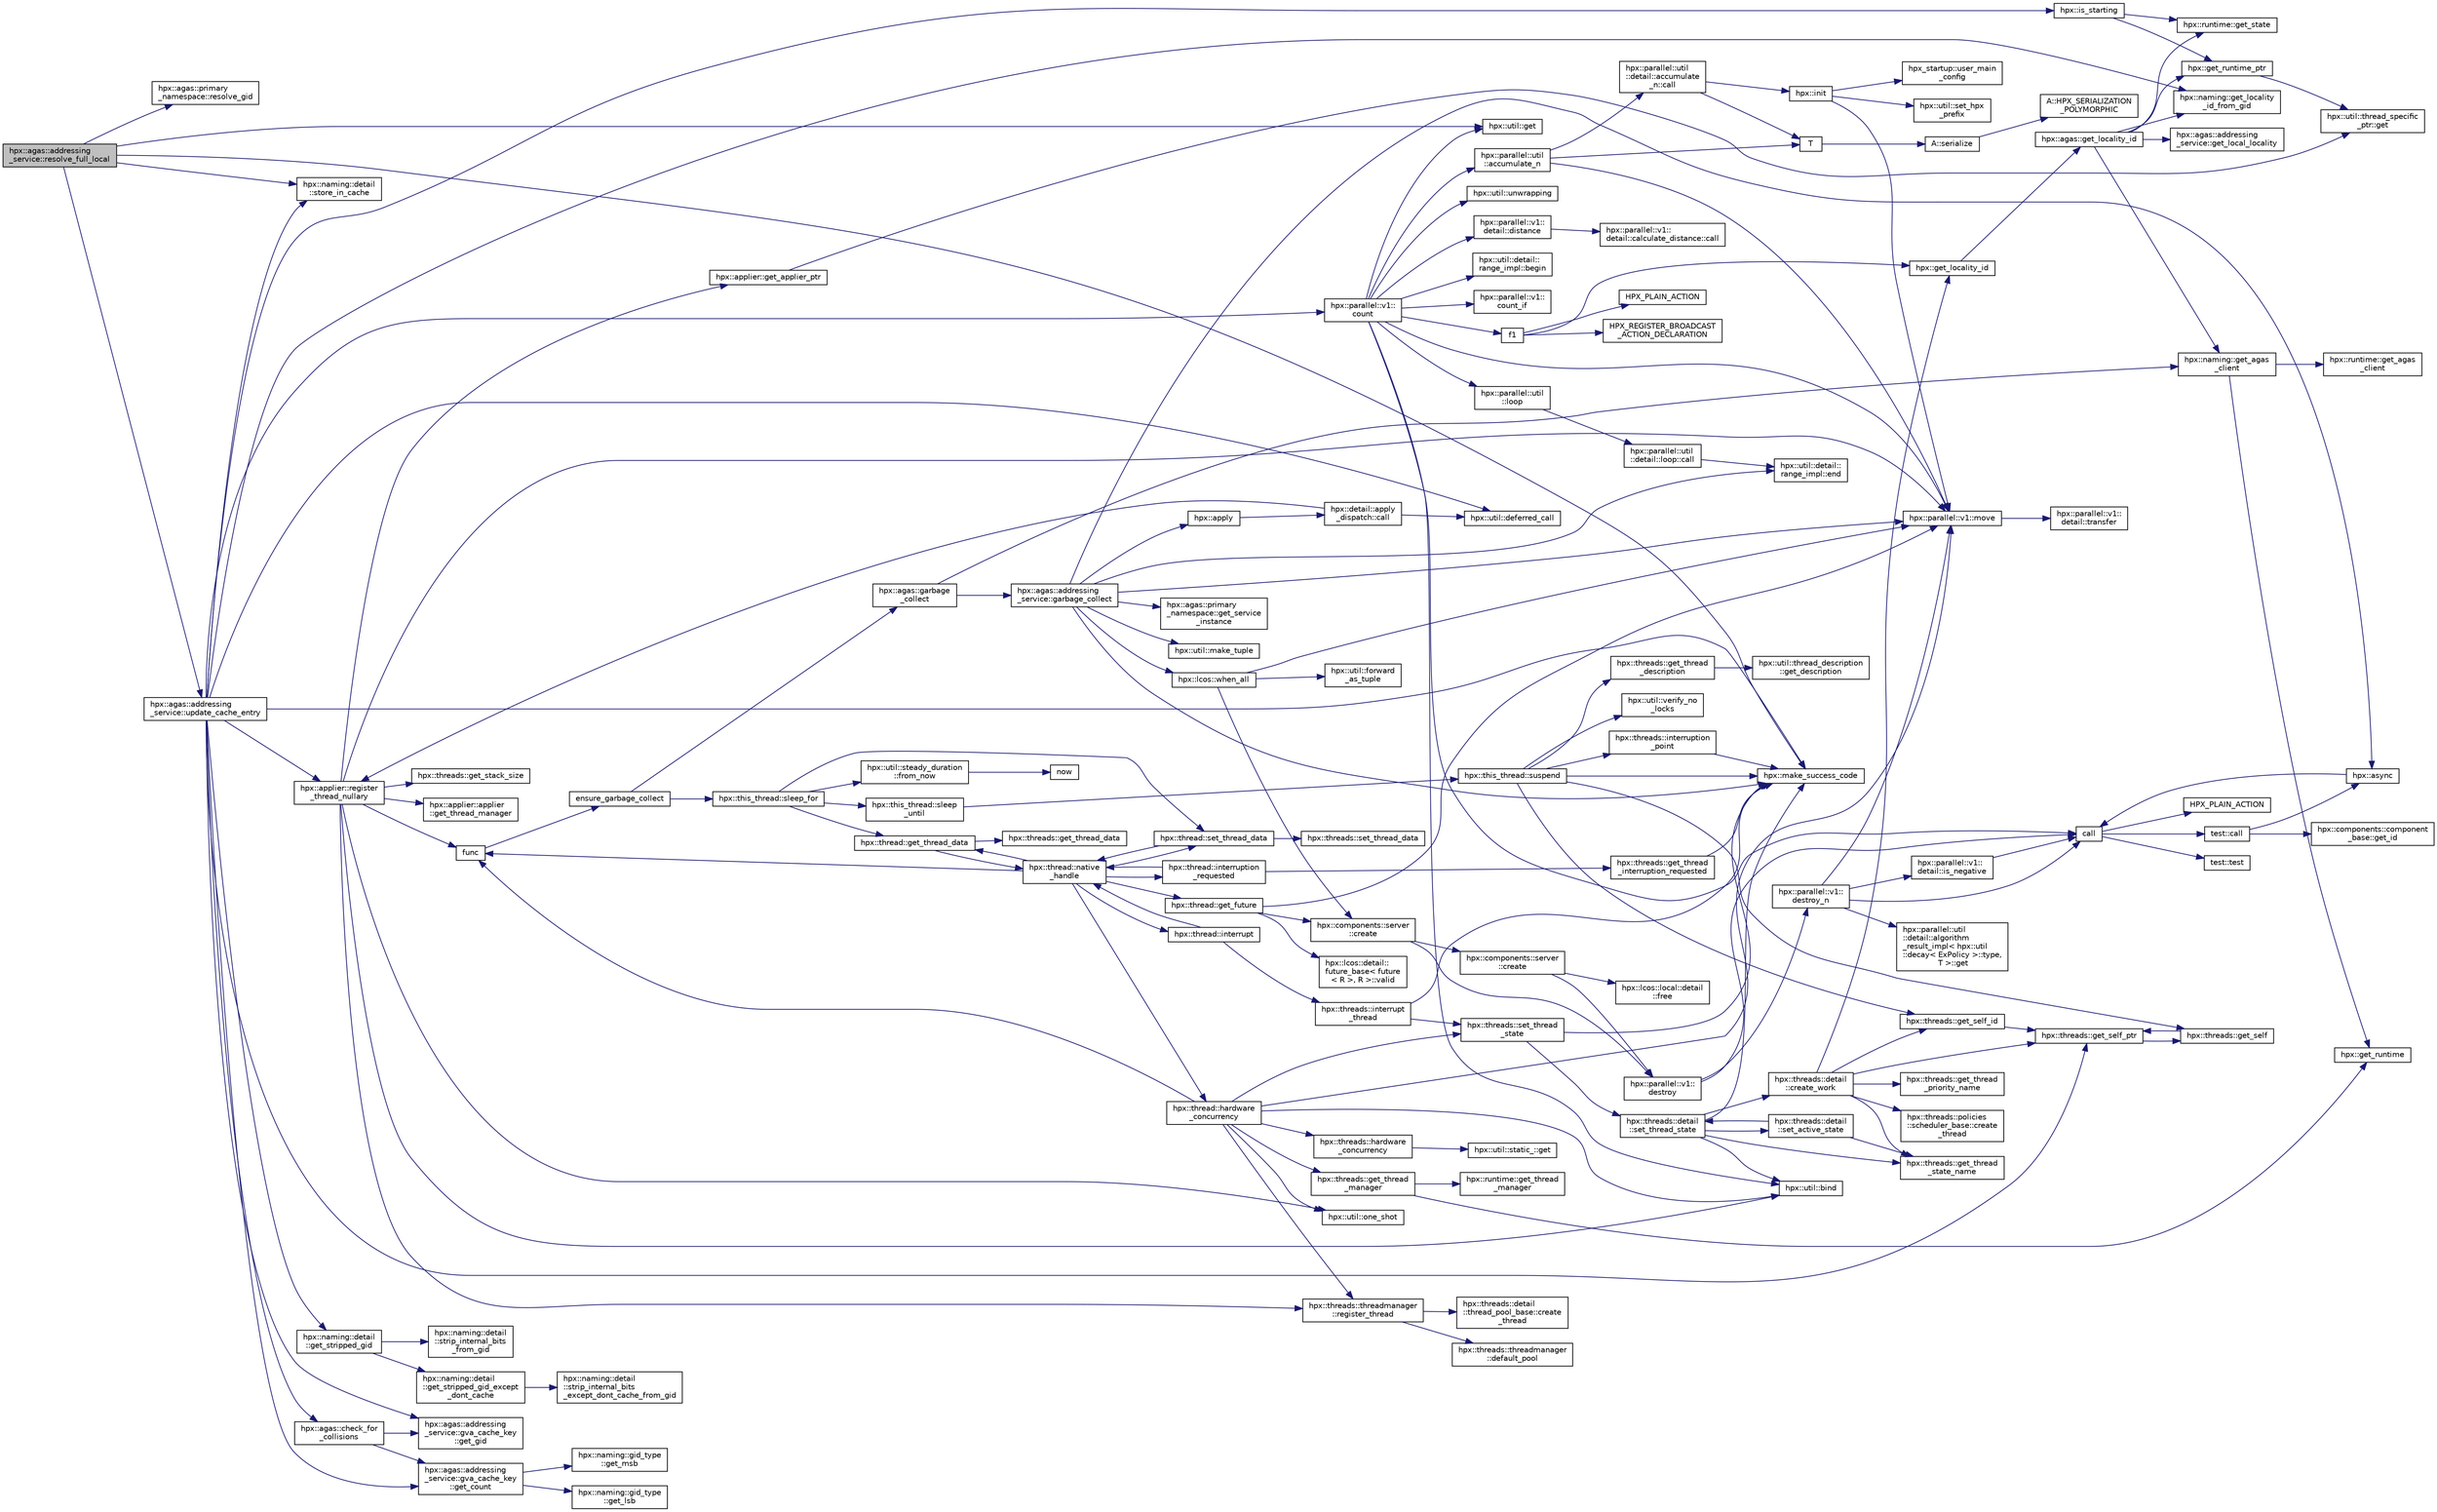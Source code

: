 digraph "hpx::agas::addressing_service::resolve_full_local"
{
  edge [fontname="Helvetica",fontsize="10",labelfontname="Helvetica",labelfontsize="10"];
  node [fontname="Helvetica",fontsize="10",shape=record];
  rankdir="LR";
  Node6399 [label="hpx::agas::addressing\l_service::resolve_full_local",height=0.2,width=0.4,color="black", fillcolor="grey75", style="filled", fontcolor="black"];
  Node6399 -> Node6400 [color="midnightblue",fontsize="10",style="solid",fontname="Helvetica"];
  Node6400 [label="hpx::agas::primary\l_namespace::resolve_gid",height=0.2,width=0.4,color="black", fillcolor="white", style="filled",URL="$d1/d43/structhpx_1_1agas_1_1primary__namespace.html#adf02df0eabaa7558c75afaff8dd671b6"];
  Node6399 -> Node6401 [color="midnightblue",fontsize="10",style="solid",fontname="Helvetica"];
  Node6401 [label="hpx::util::get",height=0.2,width=0.4,color="black", fillcolor="white", style="filled",URL="$df/dad/namespacehpx_1_1util.html#a5cbd3c41f03f4d4acaedaa4777e3cc02"];
  Node6399 -> Node6402 [color="midnightblue",fontsize="10",style="solid",fontname="Helvetica"];
  Node6402 [label="hpx::naming::detail\l::store_in_cache",height=0.2,width=0.4,color="black", fillcolor="white", style="filled",URL="$d5/d18/namespacehpx_1_1naming_1_1detail.html#a58e1ddcbd72ed4042377e11f32abf3fa"];
  Node6399 -> Node6403 [color="midnightblue",fontsize="10",style="solid",fontname="Helvetica"];
  Node6403 [label="hpx::agas::addressing\l_service::update_cache_entry",height=0.2,width=0.4,color="black", fillcolor="white", style="filled",URL="$db/d58/structhpx_1_1agas_1_1addressing__service.html#ab49f7530592fc5c804c94720b8ffd61d"];
  Node6403 -> Node6404 [color="midnightblue",fontsize="10",style="solid",fontname="Helvetica"];
  Node6404 [label="hpx::make_success_code",height=0.2,width=0.4,color="black", fillcolor="white", style="filled",URL="$d8/d83/namespacehpx.html#a0e8512a8f49e2a6c8185061181419d8f",tooltip="Returns error_code(hpx::success, \"success\", mode). "];
  Node6403 -> Node6402 [color="midnightblue",fontsize="10",style="solid",fontname="Helvetica"];
  Node6403 -> Node6405 [color="midnightblue",fontsize="10",style="solid",fontname="Helvetica"];
  Node6405 [label="hpx::naming::detail\l::get_stripped_gid",height=0.2,width=0.4,color="black", fillcolor="white", style="filled",URL="$d5/d18/namespacehpx_1_1naming_1_1detail.html#ad3a849cb7ebd5dccf9aefadccc21dd89"];
  Node6405 -> Node6406 [color="midnightblue",fontsize="10",style="solid",fontname="Helvetica"];
  Node6406 [label="hpx::naming::detail\l::strip_internal_bits\l_from_gid",height=0.2,width=0.4,color="black", fillcolor="white", style="filled",URL="$d5/d18/namespacehpx_1_1naming_1_1detail.html#a95cca4d4bc82a9da3e804b225b03dfaf"];
  Node6405 -> Node6407 [color="midnightblue",fontsize="10",style="solid",fontname="Helvetica"];
  Node6407 [label="hpx::naming::detail\l::get_stripped_gid_except\l_dont_cache",height=0.2,width=0.4,color="black", fillcolor="white", style="filled",URL="$d5/d18/namespacehpx_1_1naming_1_1detail.html#a1ab848588112d0f7fac377a15692c9cc"];
  Node6407 -> Node6408 [color="midnightblue",fontsize="10",style="solid",fontname="Helvetica"];
  Node6408 [label="hpx::naming::detail\l::strip_internal_bits\l_except_dont_cache_from_gid",height=0.2,width=0.4,color="black", fillcolor="white", style="filled",URL="$d5/d18/namespacehpx_1_1naming_1_1detail.html#aabeb51a92376c6bfb9cf31bf9ff0c4cc"];
  Node6403 -> Node6409 [color="midnightblue",fontsize="10",style="solid",fontname="Helvetica"];
  Node6409 [label="hpx::naming::get_locality\l_id_from_gid",height=0.2,width=0.4,color="black", fillcolor="white", style="filled",URL="$d4/dc9/namespacehpx_1_1naming.html#a7fd43037784560bd04fda9b49e33529f"];
  Node6403 -> Node6410 [color="midnightblue",fontsize="10",style="solid",fontname="Helvetica"];
  Node6410 [label="hpx::threads::get_self_ptr",height=0.2,width=0.4,color="black", fillcolor="white", style="filled",URL="$d7/d28/namespacehpx_1_1threads.html#a22877ae347ad884cde3a51397dad6c53"];
  Node6410 -> Node6411 [color="midnightblue",fontsize="10",style="solid",fontname="Helvetica"];
  Node6411 [label="hpx::threads::get_self",height=0.2,width=0.4,color="black", fillcolor="white", style="filled",URL="$d7/d28/namespacehpx_1_1threads.html#a07daf4d6d29233f20d66d41ab7b5b8e8"];
  Node6411 -> Node6410 [color="midnightblue",fontsize="10",style="solid",fontname="Helvetica"];
  Node6403 -> Node6412 [color="midnightblue",fontsize="10",style="solid",fontname="Helvetica"];
  Node6412 [label="hpx::is_starting",height=0.2,width=0.4,color="black", fillcolor="white", style="filled",URL="$d8/d83/namespacehpx.html#ab3ff61647293cfe9b7c3060fee8445a5",tooltip="Test whether the runtime system is currently being started. "];
  Node6412 -> Node6413 [color="midnightblue",fontsize="10",style="solid",fontname="Helvetica"];
  Node6413 [label="hpx::get_runtime_ptr",height=0.2,width=0.4,color="black", fillcolor="white", style="filled",URL="$d8/d83/namespacehpx.html#af29daf2bb3e01b4d6495a1742b6cce64"];
  Node6413 -> Node6414 [color="midnightblue",fontsize="10",style="solid",fontname="Helvetica"];
  Node6414 [label="hpx::util::thread_specific\l_ptr::get",height=0.2,width=0.4,color="black", fillcolor="white", style="filled",URL="$d4/d4c/structhpx_1_1util_1_1thread__specific__ptr.html#a3b27d8520710478aa41d1f74206bdba9"];
  Node6412 -> Node6415 [color="midnightblue",fontsize="10",style="solid",fontname="Helvetica"];
  Node6415 [label="hpx::runtime::get_state",height=0.2,width=0.4,color="black", fillcolor="white", style="filled",URL="$d0/d7b/classhpx_1_1runtime.html#ab405f80e060dac95d624520f38b0524c"];
  Node6403 -> Node6416 [color="midnightblue",fontsize="10",style="solid",fontname="Helvetica"];
  Node6416 [label="hpx::applier::register\l_thread_nullary",height=0.2,width=0.4,color="black", fillcolor="white", style="filled",URL="$d8/dcb/namespacehpx_1_1applier.html#a401cd1145927e58d74d1eb52aaccd936"];
  Node6416 -> Node6417 [color="midnightblue",fontsize="10",style="solid",fontname="Helvetica"];
  Node6417 [label="hpx::applier::get_applier_ptr",height=0.2,width=0.4,color="black", fillcolor="white", style="filled",URL="$d8/dcb/namespacehpx_1_1applier.html#a617483cf2b77ad3a0aa428ade7b35299"];
  Node6417 -> Node6414 [color="midnightblue",fontsize="10",style="solid",fontname="Helvetica"];
  Node6416 -> Node6418 [color="midnightblue",fontsize="10",style="solid",fontname="Helvetica"];
  Node6418 [label="func",height=0.2,width=0.4,color="black", fillcolor="white", style="filled",URL="$d8/dfd/id__type__ref__counting__1032_8cpp.html#ab811b86ea5107ffb3351fcaa29d2c652"];
  Node6418 -> Node6419 [color="midnightblue",fontsize="10",style="solid",fontname="Helvetica"];
  Node6419 [label="ensure_garbage_collect",height=0.2,width=0.4,color="black", fillcolor="white", style="filled",URL="$d8/dfd/id__type__ref__counting__1032_8cpp.html#a5264b94bf7c262ac0e521fb290d476d5"];
  Node6419 -> Node6420 [color="midnightblue",fontsize="10",style="solid",fontname="Helvetica"];
  Node6420 [label="hpx::this_thread::sleep_for",height=0.2,width=0.4,color="black", fillcolor="white", style="filled",URL="$d9/d52/namespacehpx_1_1this__thread.html#afc042a5a5fa52eef2d1d177a343435cf"];
  Node6420 -> Node6421 [color="midnightblue",fontsize="10",style="solid",fontname="Helvetica"];
  Node6421 [label="hpx::this_thread::sleep\l_until",height=0.2,width=0.4,color="black", fillcolor="white", style="filled",URL="$d9/d52/namespacehpx_1_1this__thread.html#ae12a853980115b23ff0ab8ca06622658"];
  Node6421 -> Node6422 [color="midnightblue",fontsize="10",style="solid",fontname="Helvetica"];
  Node6422 [label="hpx::this_thread::suspend",height=0.2,width=0.4,color="black", fillcolor="white", style="filled",URL="$d9/d52/namespacehpx_1_1this__thread.html#aca220026fb3014c0881d129fe31c0073"];
  Node6422 -> Node6411 [color="midnightblue",fontsize="10",style="solid",fontname="Helvetica"];
  Node6422 -> Node6423 [color="midnightblue",fontsize="10",style="solid",fontname="Helvetica"];
  Node6423 [label="hpx::threads::get_self_id",height=0.2,width=0.4,color="black", fillcolor="white", style="filled",URL="$d7/d28/namespacehpx_1_1threads.html#afafe0f900b9fac3d4ed3c747625c1cfe"];
  Node6423 -> Node6410 [color="midnightblue",fontsize="10",style="solid",fontname="Helvetica"];
  Node6422 -> Node6424 [color="midnightblue",fontsize="10",style="solid",fontname="Helvetica"];
  Node6424 [label="hpx::threads::interruption\l_point",height=0.2,width=0.4,color="black", fillcolor="white", style="filled",URL="$d7/d28/namespacehpx_1_1threads.html#ada6ec56a12b050707311d8c628089059"];
  Node6424 -> Node6404 [color="midnightblue",fontsize="10",style="solid",fontname="Helvetica"];
  Node6422 -> Node6425 [color="midnightblue",fontsize="10",style="solid",fontname="Helvetica"];
  Node6425 [label="hpx::util::verify_no\l_locks",height=0.2,width=0.4,color="black", fillcolor="white", style="filled",URL="$df/dad/namespacehpx_1_1util.html#ae0e1837ee6f09b79b26c2e788d2e9fc9"];
  Node6422 -> Node6426 [color="midnightblue",fontsize="10",style="solid",fontname="Helvetica"];
  Node6426 [label="hpx::threads::get_thread\l_description",height=0.2,width=0.4,color="black", fillcolor="white", style="filled",URL="$d7/d28/namespacehpx_1_1threads.html#a42fc18a7a680f4e8bc633a4b4c956701"];
  Node6426 -> Node6427 [color="midnightblue",fontsize="10",style="solid",fontname="Helvetica"];
  Node6427 [label="hpx::util::thread_description\l::get_description",height=0.2,width=0.4,color="black", fillcolor="white", style="filled",URL="$df/d9e/structhpx_1_1util_1_1thread__description.html#a8c834e14eca6eb228188022577f9f952"];
  Node6422 -> Node6404 [color="midnightblue",fontsize="10",style="solid",fontname="Helvetica"];
  Node6420 -> Node6428 [color="midnightblue",fontsize="10",style="solid",fontname="Helvetica"];
  Node6428 [label="hpx::util::steady_duration\l::from_now",height=0.2,width=0.4,color="black", fillcolor="white", style="filled",URL="$d9/d4f/classhpx_1_1util_1_1steady__duration.html#a0132206d767cd0f7395507b40111a153"];
  Node6428 -> Node6429 [color="midnightblue",fontsize="10",style="solid",fontname="Helvetica"];
  Node6429 [label="now",height=0.2,width=0.4,color="black", fillcolor="white", style="filled",URL="$de/db3/1d__stencil__1__omp_8cpp.html#a89e9667753dccfac455bd37a7a3a7b16"];
  Node6420 -> Node6430 [color="midnightblue",fontsize="10",style="solid",fontname="Helvetica"];
  Node6430 [label="hpx::thread::get_thread_data",height=0.2,width=0.4,color="black", fillcolor="white", style="filled",URL="$de/d9b/classhpx_1_1thread.html#a4535ef82cec3b953d2c941d20e3e3904"];
  Node6430 -> Node6431 [color="midnightblue",fontsize="10",style="solid",fontname="Helvetica"];
  Node6431 [label="hpx::threads::get_thread_data",height=0.2,width=0.4,color="black", fillcolor="white", style="filled",URL="$d7/d28/namespacehpx_1_1threads.html#a8737931ff6303807225f735b2b384ae4"];
  Node6430 -> Node6432 [color="midnightblue",fontsize="10",style="solid",fontname="Helvetica"];
  Node6432 [label="hpx::thread::native\l_handle",height=0.2,width=0.4,color="black", fillcolor="white", style="filled",URL="$de/d9b/classhpx_1_1thread.html#acf48190d264ab64c1c4ec99d0b421b5a"];
  Node6432 -> Node6433 [color="midnightblue",fontsize="10",style="solid",fontname="Helvetica"];
  Node6433 [label="hpx::thread::hardware\l_concurrency",height=0.2,width=0.4,color="black", fillcolor="white", style="filled",URL="$de/d9b/classhpx_1_1thread.html#a8e4fff210e02485ba493bc3a2a956c03"];
  Node6433 -> Node6434 [color="midnightblue",fontsize="10",style="solid",fontname="Helvetica"];
  Node6434 [label="hpx::threads::hardware\l_concurrency",height=0.2,width=0.4,color="black", fillcolor="white", style="filled",URL="$d7/d28/namespacehpx_1_1threads.html#aa8752a235478d2ad7b5ac467b63ab527"];
  Node6434 -> Node6435 [color="midnightblue",fontsize="10",style="solid",fontname="Helvetica"];
  Node6435 [label="hpx::util::static_::get",height=0.2,width=0.4,color="black", fillcolor="white", style="filled",URL="$d3/dbb/structhpx_1_1util_1_1static__.html#a2967c633948a3bf17a3b5405ef5a8318"];
  Node6433 -> Node6418 [color="midnightblue",fontsize="10",style="solid",fontname="Helvetica"];
  Node6433 -> Node6436 [color="midnightblue",fontsize="10",style="solid",fontname="Helvetica"];
  Node6436 [label="hpx::util::bind",height=0.2,width=0.4,color="black", fillcolor="white", style="filled",URL="$df/dad/namespacehpx_1_1util.html#ad844caedf82a0173d6909d910c3e48c6"];
  Node6433 -> Node6437 [color="midnightblue",fontsize="10",style="solid",fontname="Helvetica"];
  Node6437 [label="hpx::util::one_shot",height=0.2,width=0.4,color="black", fillcolor="white", style="filled",URL="$df/dad/namespacehpx_1_1util.html#a273e61be42a72415291e0ec0a4f28c7a"];
  Node6433 -> Node6438 [color="midnightblue",fontsize="10",style="solid",fontname="Helvetica"];
  Node6438 [label="hpx::parallel::v1::move",height=0.2,width=0.4,color="black", fillcolor="white", style="filled",URL="$db/db9/namespacehpx_1_1parallel_1_1v1.html#aa7c4ede081ce786c9d1eb1adff495cfc"];
  Node6438 -> Node6439 [color="midnightblue",fontsize="10",style="solid",fontname="Helvetica"];
  Node6439 [label="hpx::parallel::v1::\ldetail::transfer",height=0.2,width=0.4,color="black", fillcolor="white", style="filled",URL="$d2/ddd/namespacehpx_1_1parallel_1_1v1_1_1detail.html#ab1b56a05e1885ca7cc7ffa1804dd2f3c"];
  Node6433 -> Node6440 [color="midnightblue",fontsize="10",style="solid",fontname="Helvetica"];
  Node6440 [label="hpx::threads::get_thread\l_manager",height=0.2,width=0.4,color="black", fillcolor="white", style="filled",URL="$d7/d28/namespacehpx_1_1threads.html#a076973c3a53beadde7d967e22c4f6cce"];
  Node6440 -> Node6441 [color="midnightblue",fontsize="10",style="solid",fontname="Helvetica"];
  Node6441 [label="hpx::get_runtime",height=0.2,width=0.4,color="black", fillcolor="white", style="filled",URL="$d8/d83/namespacehpx.html#aef902cc6c7dd3b9fbadf34d1e850a070"];
  Node6440 -> Node6442 [color="midnightblue",fontsize="10",style="solid",fontname="Helvetica"];
  Node6442 [label="hpx::runtime::get_thread\l_manager",height=0.2,width=0.4,color="black", fillcolor="white", style="filled",URL="$d0/d7b/classhpx_1_1runtime.html#a865b12d57fcd44a8d3dda3e35414f563"];
  Node6433 -> Node6443 [color="midnightblue",fontsize="10",style="solid",fontname="Helvetica"];
  Node6443 [label="hpx::threads::threadmanager\l::register_thread",height=0.2,width=0.4,color="black", fillcolor="white", style="filled",URL="$d5/daa/classhpx_1_1threads_1_1threadmanager.html#a7f79c7578e08a60ca45eb276ce8133d8"];
  Node6443 -> Node6444 [color="midnightblue",fontsize="10",style="solid",fontname="Helvetica"];
  Node6444 [label="hpx::threads::threadmanager\l::default_pool",height=0.2,width=0.4,color="black", fillcolor="white", style="filled",URL="$d5/daa/classhpx_1_1threads_1_1threadmanager.html#a851f067d03b5dd1c5e6a9a6a841e05df"];
  Node6443 -> Node6445 [color="midnightblue",fontsize="10",style="solid",fontname="Helvetica"];
  Node6445 [label="hpx::threads::detail\l::thread_pool_base::create\l_thread",height=0.2,width=0.4,color="black", fillcolor="white", style="filled",URL="$de/dae/classhpx_1_1threads_1_1detail_1_1thread__pool__base.html#ad35d3779eef6f4528e62a26d71b34b34"];
  Node6433 -> Node6446 [color="midnightblue",fontsize="10",style="solid",fontname="Helvetica"];
  Node6446 [label="hpx::threads::set_thread\l_state",height=0.2,width=0.4,color="black", fillcolor="white", style="filled",URL="$d7/d28/namespacehpx_1_1threads.html#ac0690ad16ad778bcc79dcd727cc33025",tooltip="Set the thread state of the thread referenced by the thread_id id. "];
  Node6446 -> Node6404 [color="midnightblue",fontsize="10",style="solid",fontname="Helvetica"];
  Node6446 -> Node6447 [color="midnightblue",fontsize="10",style="solid",fontname="Helvetica"];
  Node6447 [label="hpx::threads::detail\l::set_thread_state",height=0.2,width=0.4,color="black", fillcolor="white", style="filled",URL="$d2/dd1/namespacehpx_1_1threads_1_1detail.html#af85ddc854c4a149bf1738eb1b111b9ab"];
  Node6447 -> Node6448 [color="midnightblue",fontsize="10",style="solid",fontname="Helvetica"];
  Node6448 [label="hpx::threads::get_thread\l_state_name",height=0.2,width=0.4,color="black", fillcolor="white", style="filled",URL="$d7/d28/namespacehpx_1_1threads.html#a26f91ea8d2195f165c033241c5cd11db"];
  Node6447 -> Node6404 [color="midnightblue",fontsize="10",style="solid",fontname="Helvetica"];
  Node6447 -> Node6436 [color="midnightblue",fontsize="10",style="solid",fontname="Helvetica"];
  Node6447 -> Node6449 [color="midnightblue",fontsize="10",style="solid",fontname="Helvetica"];
  Node6449 [label="hpx::threads::detail\l::set_active_state",height=0.2,width=0.4,color="black", fillcolor="white", style="filled",URL="$d2/dd1/namespacehpx_1_1threads_1_1detail.html#a45884a5bf04ad66a4f259231a3947e76"];
  Node6449 -> Node6448 [color="midnightblue",fontsize="10",style="solid",fontname="Helvetica"];
  Node6449 -> Node6447 [color="midnightblue",fontsize="10",style="solid",fontname="Helvetica"];
  Node6447 -> Node6450 [color="midnightblue",fontsize="10",style="solid",fontname="Helvetica"];
  Node6450 [label="hpx::threads::detail\l::create_work",height=0.2,width=0.4,color="black", fillcolor="white", style="filled",URL="$d2/dd1/namespacehpx_1_1threads_1_1detail.html#ae22384a3c1b1a1940032fad068fb54b1"];
  Node6450 -> Node6448 [color="midnightblue",fontsize="10",style="solid",fontname="Helvetica"];
  Node6450 -> Node6451 [color="midnightblue",fontsize="10",style="solid",fontname="Helvetica"];
  Node6451 [label="hpx::threads::get_thread\l_priority_name",height=0.2,width=0.4,color="black", fillcolor="white", style="filled",URL="$d7/d28/namespacehpx_1_1threads.html#a9c6b2fec0c1cf5b06ff83ce756ca6d42"];
  Node6450 -> Node6410 [color="midnightblue",fontsize="10",style="solid",fontname="Helvetica"];
  Node6450 -> Node6423 [color="midnightblue",fontsize="10",style="solid",fontname="Helvetica"];
  Node6450 -> Node6452 [color="midnightblue",fontsize="10",style="solid",fontname="Helvetica"];
  Node6452 [label="hpx::get_locality_id",height=0.2,width=0.4,color="black", fillcolor="white", style="filled",URL="$d8/d83/namespacehpx.html#a158d7c54a657bb364c1704033010697b",tooltip="Return the number of the locality this function is being called from. "];
  Node6452 -> Node6453 [color="midnightblue",fontsize="10",style="solid",fontname="Helvetica"];
  Node6453 [label="hpx::agas::get_locality_id",height=0.2,width=0.4,color="black", fillcolor="white", style="filled",URL="$dc/d54/namespacehpx_1_1agas.html#a491cc2ddecdf0f1a9129900caa6a4d3e"];
  Node6453 -> Node6413 [color="midnightblue",fontsize="10",style="solid",fontname="Helvetica"];
  Node6453 -> Node6415 [color="midnightblue",fontsize="10",style="solid",fontname="Helvetica"];
  Node6453 -> Node6454 [color="midnightblue",fontsize="10",style="solid",fontname="Helvetica"];
  Node6454 [label="hpx::naming::get_agas\l_client",height=0.2,width=0.4,color="black", fillcolor="white", style="filled",URL="$d4/dc9/namespacehpx_1_1naming.html#a0408fffd5d34b620712a801b0ae3b032"];
  Node6454 -> Node6441 [color="midnightblue",fontsize="10",style="solid",fontname="Helvetica"];
  Node6454 -> Node6455 [color="midnightblue",fontsize="10",style="solid",fontname="Helvetica"];
  Node6455 [label="hpx::runtime::get_agas\l_client",height=0.2,width=0.4,color="black", fillcolor="white", style="filled",URL="$d0/d7b/classhpx_1_1runtime.html#aeb5dddd30d6b9861669af8ad44d1a96a"];
  Node6453 -> Node6456 [color="midnightblue",fontsize="10",style="solid",fontname="Helvetica"];
  Node6456 [label="hpx::agas::addressing\l_service::get_local_locality",height=0.2,width=0.4,color="black", fillcolor="white", style="filled",URL="$db/d58/structhpx_1_1agas_1_1addressing__service.html#ab52c19a37c2a7a006c6c15f90ad0539c"];
  Node6453 -> Node6409 [color="midnightblue",fontsize="10",style="solid",fontname="Helvetica"];
  Node6450 -> Node6457 [color="midnightblue",fontsize="10",style="solid",fontname="Helvetica"];
  Node6457 [label="hpx::threads::policies\l::scheduler_base::create\l_thread",height=0.2,width=0.4,color="black", fillcolor="white", style="filled",URL="$dd/d7e/structhpx_1_1threads_1_1policies_1_1scheduler__base.html#ad3b05cd7f363cc8e8410ce368c3794e0"];
  Node6432 -> Node6458 [color="midnightblue",fontsize="10",style="solid",fontname="Helvetica"];
  Node6458 [label="hpx::thread::interrupt",height=0.2,width=0.4,color="black", fillcolor="white", style="filled",URL="$de/d9b/classhpx_1_1thread.html#ac34d0d033aa743c476a79dbc2e1a8a39"];
  Node6458 -> Node6459 [color="midnightblue",fontsize="10",style="solid",fontname="Helvetica"];
  Node6459 [label="hpx::threads::interrupt\l_thread",height=0.2,width=0.4,color="black", fillcolor="white", style="filled",URL="$d7/d28/namespacehpx_1_1threads.html#a6bdda1a2aab61b9b13d274b5155d7e73"];
  Node6459 -> Node6404 [color="midnightblue",fontsize="10",style="solid",fontname="Helvetica"];
  Node6459 -> Node6446 [color="midnightblue",fontsize="10",style="solid",fontname="Helvetica"];
  Node6458 -> Node6432 [color="midnightblue",fontsize="10",style="solid",fontname="Helvetica"];
  Node6432 -> Node6460 [color="midnightblue",fontsize="10",style="solid",fontname="Helvetica"];
  Node6460 [label="hpx::thread::interruption\l_requested",height=0.2,width=0.4,color="black", fillcolor="white", style="filled",URL="$de/d9b/classhpx_1_1thread.html#a33276bb4c20bbb0b1978944e18ef71b8"];
  Node6460 -> Node6461 [color="midnightblue",fontsize="10",style="solid",fontname="Helvetica"];
  Node6461 [label="hpx::threads::get_thread\l_interruption_requested",height=0.2,width=0.4,color="black", fillcolor="white", style="filled",URL="$d7/d28/namespacehpx_1_1threads.html#ae64a7fdb8b5c8bac7be0c8282672a03b"];
  Node6461 -> Node6404 [color="midnightblue",fontsize="10",style="solid",fontname="Helvetica"];
  Node6460 -> Node6432 [color="midnightblue",fontsize="10",style="solid",fontname="Helvetica"];
  Node6432 -> Node6462 [color="midnightblue",fontsize="10",style="solid",fontname="Helvetica"];
  Node6462 [label="hpx::thread::get_future",height=0.2,width=0.4,color="black", fillcolor="white", style="filled",URL="$de/d9b/classhpx_1_1thread.html#a87fdb0d8da826366fc190ed224900a64"];
  Node6462 -> Node6463 [color="midnightblue",fontsize="10",style="solid",fontname="Helvetica"];
  Node6463 [label="hpx::lcos::detail::\lfuture_base\< future\l\< R \>, R \>::valid",height=0.2,width=0.4,color="black", fillcolor="white", style="filled",URL="$d5/dd7/classhpx_1_1lcos_1_1detail_1_1future__base.html#aaf7beb7374815614363033bd96573e75"];
  Node6462 -> Node6464 [color="midnightblue",fontsize="10",style="solid",fontname="Helvetica"];
  Node6464 [label="hpx::components::server\l::create",height=0.2,width=0.4,color="black", fillcolor="white", style="filled",URL="$d2/da2/namespacehpx_1_1components_1_1server.html#ac776c89f3d68ceb910e8cee9fa937ab4",tooltip="Create arrays of components using their default constructor. "];
  Node6464 -> Node6465 [color="midnightblue",fontsize="10",style="solid",fontname="Helvetica"];
  Node6465 [label="hpx::components::server\l::create",height=0.2,width=0.4,color="black", fillcolor="white", style="filled",URL="$d2/da2/namespacehpx_1_1components_1_1server.html#a77d26de181c97b444565e230577981bd"];
  Node6465 -> Node6466 [color="midnightblue",fontsize="10",style="solid",fontname="Helvetica"];
  Node6466 [label="hpx::lcos::local::detail\l::free",height=0.2,width=0.4,color="black", fillcolor="white", style="filled",URL="$d4/dcb/namespacehpx_1_1lcos_1_1local_1_1detail.html#a55a940f019734e9bb045dc123cd80e48"];
  Node6465 -> Node6467 [color="midnightblue",fontsize="10",style="solid",fontname="Helvetica"];
  Node6467 [label="hpx::parallel::v1::\ldestroy",height=0.2,width=0.4,color="black", fillcolor="white", style="filled",URL="$db/db9/namespacehpx_1_1parallel_1_1v1.html#acf303558375048e8a7cc9a2c2e09477f"];
  Node6467 -> Node6468 [color="midnightblue",fontsize="10",style="solid",fontname="Helvetica"];
  Node6468 [label="call",height=0.2,width=0.4,color="black", fillcolor="white", style="filled",URL="$d2/d67/promise__1620_8cpp.html#a58357f0b82bc761e1d0b9091ed563a70"];
  Node6468 -> Node6469 [color="midnightblue",fontsize="10",style="solid",fontname="Helvetica"];
  Node6469 [label="test::test",height=0.2,width=0.4,color="black", fillcolor="white", style="filled",URL="$d8/d89/structtest.html#ab42d5ece712d716b04cb3f686f297a26"];
  Node6468 -> Node6470 [color="midnightblue",fontsize="10",style="solid",fontname="Helvetica"];
  Node6470 [label="HPX_PLAIN_ACTION",height=0.2,width=0.4,color="black", fillcolor="white", style="filled",URL="$d2/d67/promise__1620_8cpp.html#ab96aab827a4b1fcaf66cfe0ba83fef23"];
  Node6468 -> Node6471 [color="midnightblue",fontsize="10",style="solid",fontname="Helvetica"];
  Node6471 [label="test::call",height=0.2,width=0.4,color="black", fillcolor="white", style="filled",URL="$d8/d89/structtest.html#aeb29e7ed6518b9426ccf1344c52620ae"];
  Node6471 -> Node6472 [color="midnightblue",fontsize="10",style="solid",fontname="Helvetica"];
  Node6472 [label="hpx::async",height=0.2,width=0.4,color="black", fillcolor="white", style="filled",URL="$d8/d83/namespacehpx.html#acb7d8e37b73b823956ce144f9a57eaa4"];
  Node6472 -> Node6468 [color="midnightblue",fontsize="10",style="solid",fontname="Helvetica"];
  Node6471 -> Node6473 [color="midnightblue",fontsize="10",style="solid",fontname="Helvetica"];
  Node6473 [label="hpx::components::component\l_base::get_id",height=0.2,width=0.4,color="black", fillcolor="white", style="filled",URL="$d2/de6/classhpx_1_1components_1_1component__base.html#a4c8fd93514039bdf01c48d66d82b19cd"];
  Node6467 -> Node6474 [color="midnightblue",fontsize="10",style="solid",fontname="Helvetica"];
  Node6474 [label="hpx::parallel::v1::\ldestroy_n",height=0.2,width=0.4,color="black", fillcolor="white", style="filled",URL="$db/db9/namespacehpx_1_1parallel_1_1v1.html#a71d0691132a300690163f5636bcd5bd3"];
  Node6474 -> Node6475 [color="midnightblue",fontsize="10",style="solid",fontname="Helvetica"];
  Node6475 [label="hpx::parallel::v1::\ldetail::is_negative",height=0.2,width=0.4,color="black", fillcolor="white", style="filled",URL="$d2/ddd/namespacehpx_1_1parallel_1_1v1_1_1detail.html#adf2e40fc4b20ad0fd442ee3118a4d527"];
  Node6475 -> Node6468 [color="midnightblue",fontsize="10",style="solid",fontname="Helvetica"];
  Node6474 -> Node6476 [color="midnightblue",fontsize="10",style="solid",fontname="Helvetica"];
  Node6476 [label="hpx::parallel::util\l::detail::algorithm\l_result_impl\< hpx::util\l::decay\< ExPolicy \>::type,\l T \>::get",height=0.2,width=0.4,color="black", fillcolor="white", style="filled",URL="$d2/d42/structhpx_1_1parallel_1_1util_1_1detail_1_1algorithm__result__impl.html#ab5b051e8ec74eff5e0e62fd63f5d377e"];
  Node6474 -> Node6438 [color="midnightblue",fontsize="10",style="solid",fontname="Helvetica"];
  Node6474 -> Node6468 [color="midnightblue",fontsize="10",style="solid",fontname="Helvetica"];
  Node6464 -> Node6467 [color="midnightblue",fontsize="10",style="solid",fontname="Helvetica"];
  Node6462 -> Node6438 [color="midnightblue",fontsize="10",style="solid",fontname="Helvetica"];
  Node6432 -> Node6430 [color="midnightblue",fontsize="10",style="solid",fontname="Helvetica"];
  Node6432 -> Node6477 [color="midnightblue",fontsize="10",style="solid",fontname="Helvetica"];
  Node6477 [label="hpx::thread::set_thread_data",height=0.2,width=0.4,color="black", fillcolor="white", style="filled",URL="$de/d9b/classhpx_1_1thread.html#a7317a3cf5251f3b33c990449570d4cea"];
  Node6477 -> Node6478 [color="midnightblue",fontsize="10",style="solid",fontname="Helvetica"];
  Node6478 [label="hpx::threads::set_thread_data",height=0.2,width=0.4,color="black", fillcolor="white", style="filled",URL="$d7/d28/namespacehpx_1_1threads.html#a00a625acc149fce3ae38e4340454acf7"];
  Node6477 -> Node6432 [color="midnightblue",fontsize="10",style="solid",fontname="Helvetica"];
  Node6432 -> Node6418 [color="midnightblue",fontsize="10",style="solid",fontname="Helvetica"];
  Node6420 -> Node6477 [color="midnightblue",fontsize="10",style="solid",fontname="Helvetica"];
  Node6419 -> Node6479 [color="midnightblue",fontsize="10",style="solid",fontname="Helvetica"];
  Node6479 [label="hpx::agas::garbage\l_collect",height=0.2,width=0.4,color="black", fillcolor="white", style="filled",URL="$dc/d54/namespacehpx_1_1agas.html#a951337adc4f9bd6df00a50737468e911"];
  Node6479 -> Node6454 [color="midnightblue",fontsize="10",style="solid",fontname="Helvetica"];
  Node6479 -> Node6480 [color="midnightblue",fontsize="10",style="solid",fontname="Helvetica"];
  Node6480 [label="hpx::agas::addressing\l_service::garbage_collect",height=0.2,width=0.4,color="black", fillcolor="white", style="filled",URL="$db/d58/structhpx_1_1agas_1_1addressing__service.html#a87dcae0eacf6e62d5103ebf516d86f63"];
  Node6480 -> Node6404 [color="midnightblue",fontsize="10",style="solid",fontname="Helvetica"];
  Node6480 -> Node6481 [color="midnightblue",fontsize="10",style="solid",fontname="Helvetica"];
  Node6481 [label="hpx::agas::primary\l_namespace::get_service\l_instance",height=0.2,width=0.4,color="black", fillcolor="white", style="filled",URL="$d1/d43/structhpx_1_1agas_1_1primary__namespace.html#a7630ff0f30ff8c23b13b4672c5350e2e"];
  Node6480 -> Node6482 [color="midnightblue",fontsize="10",style="solid",fontname="Helvetica"];
  Node6482 [label="hpx::util::make_tuple",height=0.2,width=0.4,color="black", fillcolor="white", style="filled",URL="$df/dad/namespacehpx_1_1util.html#a06fa74211a987d208e013f400a9f5328"];
  Node6480 -> Node6483 [color="midnightblue",fontsize="10",style="solid",fontname="Helvetica"];
  Node6483 [label="hpx::util::detail::\lrange_impl::end",height=0.2,width=0.4,color="black", fillcolor="white", style="filled",URL="$d4/d4a/namespacehpx_1_1util_1_1detail_1_1range__impl.html#afb2ea48b0902f52ee4d8b764807b4316"];
  Node6480 -> Node6484 [color="midnightblue",fontsize="10",style="solid",fontname="Helvetica"];
  Node6484 [label="hpx::apply",height=0.2,width=0.4,color="black", fillcolor="white", style="filled",URL="$d8/d83/namespacehpx.html#aa87762f0db0731d385f3fdfdb25d59fc"];
  Node6484 -> Node6485 [color="midnightblue",fontsize="10",style="solid",fontname="Helvetica"];
  Node6485 [label="hpx::detail::apply\l_dispatch::call",height=0.2,width=0.4,color="black", fillcolor="white", style="filled",URL="$db/de8/structhpx_1_1detail_1_1apply__dispatch.html#a0755fab16d281e74bcff0f8045be9459"];
  Node6485 -> Node6416 [color="midnightblue",fontsize="10",style="solid",fontname="Helvetica"];
  Node6485 -> Node6486 [color="midnightblue",fontsize="10",style="solid",fontname="Helvetica"];
  Node6486 [label="hpx::util::deferred_call",height=0.2,width=0.4,color="black", fillcolor="white", style="filled",URL="$df/dad/namespacehpx_1_1util.html#acdded623c658a7a3436f7e76bc9d881c"];
  Node6480 -> Node6438 [color="midnightblue",fontsize="10",style="solid",fontname="Helvetica"];
  Node6480 -> Node6472 [color="midnightblue",fontsize="10",style="solid",fontname="Helvetica"];
  Node6480 -> Node6487 [color="midnightblue",fontsize="10",style="solid",fontname="Helvetica"];
  Node6487 [label="hpx::lcos::when_all",height=0.2,width=0.4,color="black", fillcolor="white", style="filled",URL="$d2/dc9/namespacehpx_1_1lcos.html#a1a6fb024d8690923fb185d5aee204d54"];
  Node6487 -> Node6488 [color="midnightblue",fontsize="10",style="solid",fontname="Helvetica"];
  Node6488 [label="hpx::util::forward\l_as_tuple",height=0.2,width=0.4,color="black", fillcolor="white", style="filled",URL="$df/dad/namespacehpx_1_1util.html#ab7c31e3f24c3302a4f67b6735a6fa597"];
  Node6487 -> Node6438 [color="midnightblue",fontsize="10",style="solid",fontname="Helvetica"];
  Node6487 -> Node6464 [color="midnightblue",fontsize="10",style="solid",fontname="Helvetica"];
  Node6416 -> Node6436 [color="midnightblue",fontsize="10",style="solid",fontname="Helvetica"];
  Node6416 -> Node6437 [color="midnightblue",fontsize="10",style="solid",fontname="Helvetica"];
  Node6416 -> Node6438 [color="midnightblue",fontsize="10",style="solid",fontname="Helvetica"];
  Node6416 -> Node6489 [color="midnightblue",fontsize="10",style="solid",fontname="Helvetica"];
  Node6489 [label="hpx::threads::get_stack_size",height=0.2,width=0.4,color="black", fillcolor="white", style="filled",URL="$d7/d28/namespacehpx_1_1threads.html#af597241b3c2785150be206737ca04aa6",tooltip="The get_stack_size function is part of the thread related API. It. "];
  Node6416 -> Node6490 [color="midnightblue",fontsize="10",style="solid",fontname="Helvetica"];
  Node6490 [label="hpx::applier::applier\l::get_thread_manager",height=0.2,width=0.4,color="black", fillcolor="white", style="filled",URL="$da/dcb/classhpx_1_1applier_1_1applier.html#acc36d583973701e573be39da97bba866",tooltip="Access the thread-manager instance associated with this applier. "];
  Node6416 -> Node6443 [color="midnightblue",fontsize="10",style="solid",fontname="Helvetica"];
  Node6403 -> Node6486 [color="midnightblue",fontsize="10",style="solid",fontname="Helvetica"];
  Node6403 -> Node6491 [color="midnightblue",fontsize="10",style="solid",fontname="Helvetica"];
  Node6491 [label="hpx::parallel::v1::\lcount",height=0.2,width=0.4,color="black", fillcolor="white", style="filled",URL="$db/db9/namespacehpx_1_1parallel_1_1v1.html#a19d058114a2bd44801aab4176b188e23"];
  Node6491 -> Node6492 [color="midnightblue",fontsize="10",style="solid",fontname="Helvetica"];
  Node6492 [label="hpx::parallel::v1::\lcount_if",height=0.2,width=0.4,color="black", fillcolor="white", style="filled",URL="$db/db9/namespacehpx_1_1parallel_1_1v1.html#ad836ff017ec208c2d6388a9b47b05ce0"];
  Node6491 -> Node6493 [color="midnightblue",fontsize="10",style="solid",fontname="Helvetica"];
  Node6493 [label="f1",height=0.2,width=0.4,color="black", fillcolor="white", style="filled",URL="$d8/d8b/broadcast_8cpp.html#a1751fbd41f2529b84514a9dbd767959a"];
  Node6493 -> Node6452 [color="midnightblue",fontsize="10",style="solid",fontname="Helvetica"];
  Node6493 -> Node6494 [color="midnightblue",fontsize="10",style="solid",fontname="Helvetica"];
  Node6494 [label="HPX_PLAIN_ACTION",height=0.2,width=0.4,color="black", fillcolor="white", style="filled",URL="$d8/d8b/broadcast_8cpp.html#a19685a0394ce6a99351f7a679f6eeefc"];
  Node6493 -> Node6495 [color="midnightblue",fontsize="10",style="solid",fontname="Helvetica"];
  Node6495 [label="HPX_REGISTER_BROADCAST\l_ACTION_DECLARATION",height=0.2,width=0.4,color="black", fillcolor="white", style="filled",URL="$d7/d38/addressing__service_8cpp.html#a573d764d9cb34eec46a4bdffcf07875f"];
  Node6491 -> Node6496 [color="midnightblue",fontsize="10",style="solid",fontname="Helvetica"];
  Node6496 [label="hpx::parallel::util\l::loop",height=0.2,width=0.4,color="black", fillcolor="white", style="filled",URL="$df/dc6/namespacehpx_1_1parallel_1_1util.html#a3f434e00f42929aac85debb8c5782213"];
  Node6496 -> Node6497 [color="midnightblue",fontsize="10",style="solid",fontname="Helvetica"];
  Node6497 [label="hpx::parallel::util\l::detail::loop::call",height=0.2,width=0.4,color="black", fillcolor="white", style="filled",URL="$da/d06/structhpx_1_1parallel_1_1util_1_1detail_1_1loop.html#a5c5e8dbda782f09cdb7bc2509e3bf09e"];
  Node6497 -> Node6483 [color="midnightblue",fontsize="10",style="solid",fontname="Helvetica"];
  Node6491 -> Node6436 [color="midnightblue",fontsize="10",style="solid",fontname="Helvetica"];
  Node6491 -> Node6438 [color="midnightblue",fontsize="10",style="solid",fontname="Helvetica"];
  Node6491 -> Node6401 [color="midnightblue",fontsize="10",style="solid",fontname="Helvetica"];
  Node6491 -> Node6468 [color="midnightblue",fontsize="10",style="solid",fontname="Helvetica"];
  Node6491 -> Node6498 [color="midnightblue",fontsize="10",style="solid",fontname="Helvetica"];
  Node6498 [label="hpx::parallel::v1::\ldetail::distance",height=0.2,width=0.4,color="black", fillcolor="white", style="filled",URL="$d2/ddd/namespacehpx_1_1parallel_1_1v1_1_1detail.html#a6bea3c6a5f470cad11f27ee6bab4a33f"];
  Node6498 -> Node6499 [color="midnightblue",fontsize="10",style="solid",fontname="Helvetica"];
  Node6499 [label="hpx::parallel::v1::\ldetail::calculate_distance::call",height=0.2,width=0.4,color="black", fillcolor="white", style="filled",URL="$db/dfa/structhpx_1_1parallel_1_1v1_1_1detail_1_1calculate__distance.html#a950a6627830a7d019ac0e734b0a447bf"];
  Node6491 -> Node6500 [color="midnightblue",fontsize="10",style="solid",fontname="Helvetica"];
  Node6500 [label="hpx::util::unwrapping",height=0.2,width=0.4,color="black", fillcolor="white", style="filled",URL="$df/dad/namespacehpx_1_1util.html#a7529d9ac687684c33403cdd1f9cef8e4"];
  Node6491 -> Node6501 [color="midnightblue",fontsize="10",style="solid",fontname="Helvetica"];
  Node6501 [label="hpx::parallel::util\l::accumulate_n",height=0.2,width=0.4,color="black", fillcolor="white", style="filled",URL="$df/dc6/namespacehpx_1_1parallel_1_1util.html#af19f9a2722f97c2247ea5d0dbb5e2d25"];
  Node6501 -> Node6502 [color="midnightblue",fontsize="10",style="solid",fontname="Helvetica"];
  Node6502 [label="hpx::parallel::util\l::detail::accumulate\l_n::call",height=0.2,width=0.4,color="black", fillcolor="white", style="filled",URL="$d8/d3b/structhpx_1_1parallel_1_1util_1_1detail_1_1accumulate__n.html#a765aceb8ab313fc92f7c4aaf70ccca8f"];
  Node6502 -> Node6503 [color="midnightblue",fontsize="10",style="solid",fontname="Helvetica"];
  Node6503 [label="hpx::init",height=0.2,width=0.4,color="black", fillcolor="white", style="filled",URL="$d8/d83/namespacehpx.html#a3c694ea960b47c56b33351ba16e3d76b",tooltip="Main entry point for launching the HPX runtime system. "];
  Node6503 -> Node6504 [color="midnightblue",fontsize="10",style="solid",fontname="Helvetica"];
  Node6504 [label="hpx::util::set_hpx\l_prefix",height=0.2,width=0.4,color="black", fillcolor="white", style="filled",URL="$df/dad/namespacehpx_1_1util.html#ae40a23c1ba0a48d9304dcf717a95793e"];
  Node6503 -> Node6505 [color="midnightblue",fontsize="10",style="solid",fontname="Helvetica"];
  Node6505 [label="hpx_startup::user_main\l_config",height=0.2,width=0.4,color="black", fillcolor="white", style="filled",URL="$d3/dd2/namespacehpx__startup.html#aaac571d88bd3912a4225a23eb3261637"];
  Node6503 -> Node6438 [color="midnightblue",fontsize="10",style="solid",fontname="Helvetica"];
  Node6502 -> Node6506 [color="midnightblue",fontsize="10",style="solid",fontname="Helvetica"];
  Node6506 [label="T",height=0.2,width=0.4,color="black", fillcolor="white", style="filled",URL="$db/d33/polymorphic__semiintrusive__template_8cpp.html#ad187658f9cb91c1312b39ae7e896f1ea"];
  Node6506 -> Node6507 [color="midnightblue",fontsize="10",style="solid",fontname="Helvetica"];
  Node6507 [label="A::serialize",height=0.2,width=0.4,color="black", fillcolor="white", style="filled",URL="$d7/da0/struct_a.html#a5f5c287cf471e274ed9dda0da1592212"];
  Node6507 -> Node6508 [color="midnightblue",fontsize="10",style="solid",fontname="Helvetica"];
  Node6508 [label="A::HPX_SERIALIZATION\l_POLYMORPHIC",height=0.2,width=0.4,color="black", fillcolor="white", style="filled",URL="$d7/da0/struct_a.html#ada978cc156cebbafddb1f3aa4c01918c"];
  Node6501 -> Node6438 [color="midnightblue",fontsize="10",style="solid",fontname="Helvetica"];
  Node6501 -> Node6506 [color="midnightblue",fontsize="10",style="solid",fontname="Helvetica"];
  Node6491 -> Node6509 [color="midnightblue",fontsize="10",style="solid",fontname="Helvetica"];
  Node6509 [label="hpx::util::detail::\lrange_impl::begin",height=0.2,width=0.4,color="black", fillcolor="white", style="filled",URL="$d4/d4a/namespacehpx_1_1util_1_1detail_1_1range__impl.html#a31e165df2b865cdd961f35ce938db41a"];
  Node6403 -> Node6510 [color="midnightblue",fontsize="10",style="solid",fontname="Helvetica"];
  Node6510 [label="hpx::agas::check_for\l_collisions",height=0.2,width=0.4,color="black", fillcolor="white", style="filled",URL="$dc/d54/namespacehpx_1_1agas.html#a4d42d0de49a9b04ee1dc7011f5a43b53"];
  Node6510 -> Node6511 [color="midnightblue",fontsize="10",style="solid",fontname="Helvetica"];
  Node6511 [label="hpx::agas::addressing\l_service::gva_cache_key\l::get_gid",height=0.2,width=0.4,color="black", fillcolor="white", style="filled",URL="$d0/d9c/structhpx_1_1agas_1_1addressing__service_1_1gva__cache__key.html#a708ed959cf225ceef95f3328a99e29ff"];
  Node6510 -> Node6512 [color="midnightblue",fontsize="10",style="solid",fontname="Helvetica"];
  Node6512 [label="hpx::agas::addressing\l_service::gva_cache_key\l::get_count",height=0.2,width=0.4,color="black", fillcolor="white", style="filled",URL="$d0/d9c/structhpx_1_1agas_1_1addressing__service_1_1gva__cache__key.html#a3568b745efded9c94e11f1f175928a40"];
  Node6512 -> Node6513 [color="midnightblue",fontsize="10",style="solid",fontname="Helvetica"];
  Node6513 [label="hpx::naming::gid_type\l::get_msb",height=0.2,width=0.4,color="black", fillcolor="white", style="filled",URL="$d3/d67/structhpx_1_1naming_1_1gid__type.html#a31d0fb49a563fb184fecaabdced4dcd9"];
  Node6512 -> Node6514 [color="midnightblue",fontsize="10",style="solid",fontname="Helvetica"];
  Node6514 [label="hpx::naming::gid_type\l::get_lsb",height=0.2,width=0.4,color="black", fillcolor="white", style="filled",URL="$d3/d67/structhpx_1_1naming_1_1gid__type.html#ad7dfeee6436c3b055ee759590b09b4a5"];
  Node6403 -> Node6511 [color="midnightblue",fontsize="10",style="solid",fontname="Helvetica"];
  Node6403 -> Node6512 [color="midnightblue",fontsize="10",style="solid",fontname="Helvetica"];
  Node6399 -> Node6404 [color="midnightblue",fontsize="10",style="solid",fontname="Helvetica"];
}
